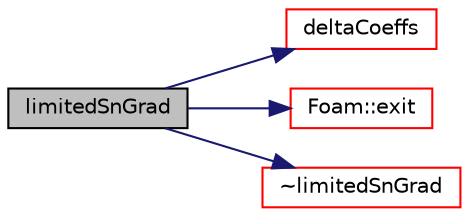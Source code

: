 digraph "limitedSnGrad"
{
  bgcolor="transparent";
  edge [fontname="Helvetica",fontsize="10",labelfontname="Helvetica",labelfontsize="10"];
  node [fontname="Helvetica",fontsize="10",shape=record];
  rankdir="LR";
  Node1 [label="limitedSnGrad",height=0.2,width=0.4,color="black", fillcolor="grey75", style="filled", fontcolor="black"];
  Node1 -> Node2 [color="midnightblue",fontsize="10",style="solid",fontname="Helvetica"];
  Node2 [label="deltaCoeffs",height=0.2,width=0.4,color="red",URL="$a01345.html#a5770fb49eaa93c2e54fc2848d6f7a5b1",tooltip="Return the interpolation weighting factors for the given field. "];
  Node1 -> Node3 [color="midnightblue",fontsize="10",style="solid",fontname="Helvetica"];
  Node3 [label="Foam::exit",height=0.2,width=0.4,color="red",URL="$a10974.html#a06ca7250d8e89caf05243ec094843642"];
  Node1 -> Node4 [color="midnightblue",fontsize="10",style="solid",fontname="Helvetica"];
  Node4 [label="~limitedSnGrad",height=0.2,width=0.4,color="red",URL="$a01345.html#a110cd8f2baeff86add5243d339d40145",tooltip="Destructor. "];
}
